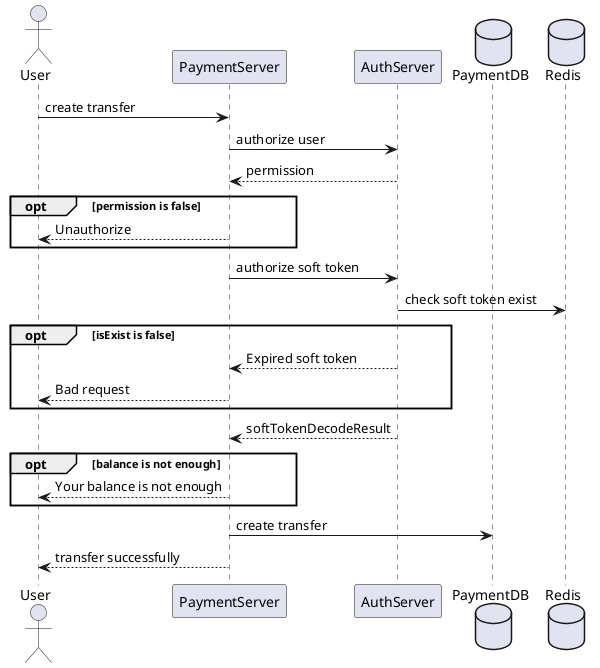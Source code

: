	
@startuml

actor User

participant PaymentServer
participant AuthServer
database PaymentDB
database Redis

User -> PaymentServer: create transfer
PaymentServer -> AuthServer: authorize user
PaymentServer <-- AuthServer: permission
opt permission is false
    PaymentServer --> User: Unauthorize
end
PaymentServer -> AuthServer: authorize soft token
AuthServer -> Redis: check soft token exist
opt isExist is false 
    AuthServer --> PaymentServer: Expired soft token
    PaymentServer --> User: Bad request
end
PaymentServer <-- AuthServer: softTokenDecodeResult
opt balance is not enough
    PaymentServer --> User: Your balance is not enough
end
PaymentServer -> PaymentDB: create transfer
PaymentServer --> User: transfer successfully
@enduml